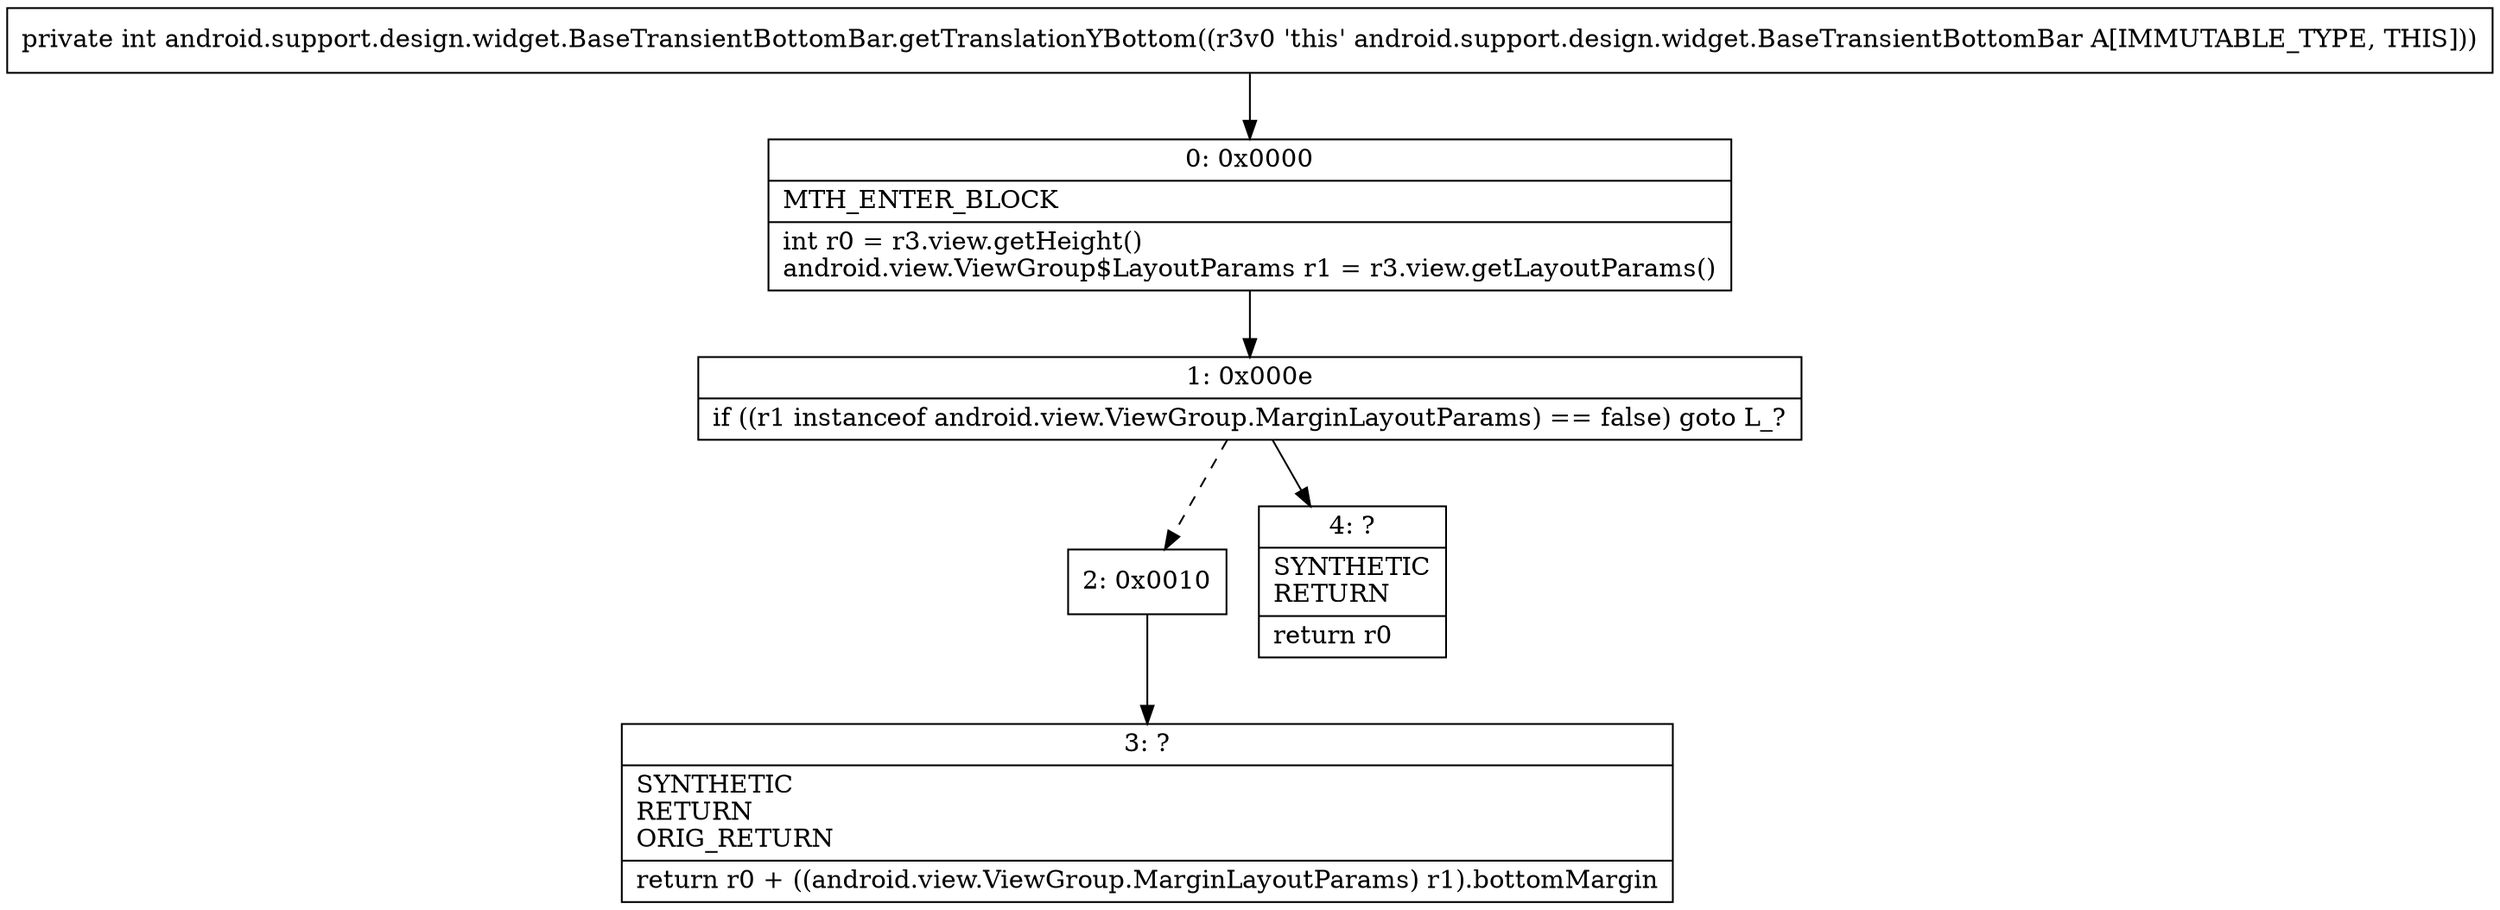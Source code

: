 digraph "CFG forandroid.support.design.widget.BaseTransientBottomBar.getTranslationYBottom()I" {
Node_0 [shape=record,label="{0\:\ 0x0000|MTH_ENTER_BLOCK\l|int r0 = r3.view.getHeight()\landroid.view.ViewGroup$LayoutParams r1 = r3.view.getLayoutParams()\l}"];
Node_1 [shape=record,label="{1\:\ 0x000e|if ((r1 instanceof android.view.ViewGroup.MarginLayoutParams) == false) goto L_?\l}"];
Node_2 [shape=record,label="{2\:\ 0x0010}"];
Node_3 [shape=record,label="{3\:\ ?|SYNTHETIC\lRETURN\lORIG_RETURN\l|return r0 + ((android.view.ViewGroup.MarginLayoutParams) r1).bottomMargin\l}"];
Node_4 [shape=record,label="{4\:\ ?|SYNTHETIC\lRETURN\l|return r0\l}"];
MethodNode[shape=record,label="{private int android.support.design.widget.BaseTransientBottomBar.getTranslationYBottom((r3v0 'this' android.support.design.widget.BaseTransientBottomBar A[IMMUTABLE_TYPE, THIS])) }"];
MethodNode -> Node_0;
Node_0 -> Node_1;
Node_1 -> Node_2[style=dashed];
Node_1 -> Node_4;
Node_2 -> Node_3;
}

